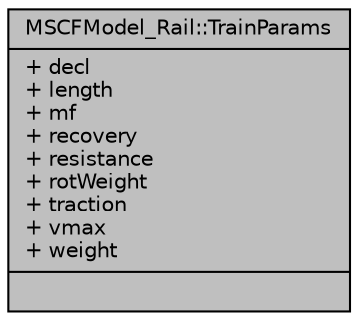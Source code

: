 digraph "MSCFModel_Rail::TrainParams"
{
  edge [fontname="Helvetica",fontsize="10",labelfontname="Helvetica",labelfontsize="10"];
  node [fontname="Helvetica",fontsize="10",shape=record];
  Node1 [label="{MSCFModel_Rail::TrainParams\n|+ decl\l+ length\l+ mf\l+ recovery\l+ resistance\l+ rotWeight\l+ traction\l+ vmax\l+ weight\l|}",height=0.2,width=0.4,color="black", fillcolor="grey75", style="filled", fontcolor="black"];
}
